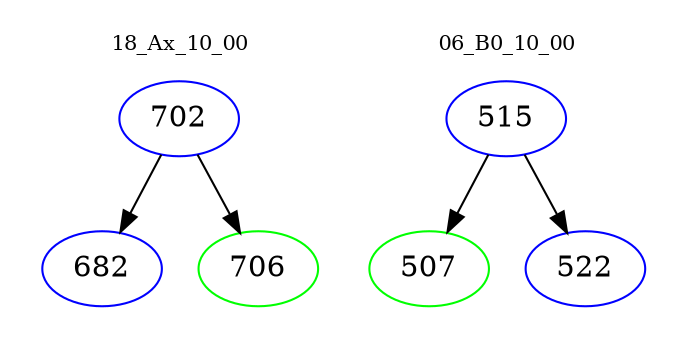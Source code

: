 digraph{
subgraph cluster_0 {
color = white
label = "18_Ax_10_00";
fontsize=10;
T0_702 [label="702", color="blue"]
T0_702 -> T0_682 [color="black"]
T0_682 [label="682", color="blue"]
T0_702 -> T0_706 [color="black"]
T0_706 [label="706", color="green"]
}
subgraph cluster_1 {
color = white
label = "06_B0_10_00";
fontsize=10;
T1_515 [label="515", color="blue"]
T1_515 -> T1_507 [color="black"]
T1_507 [label="507", color="green"]
T1_515 -> T1_522 [color="black"]
T1_522 [label="522", color="blue"]
}
}
